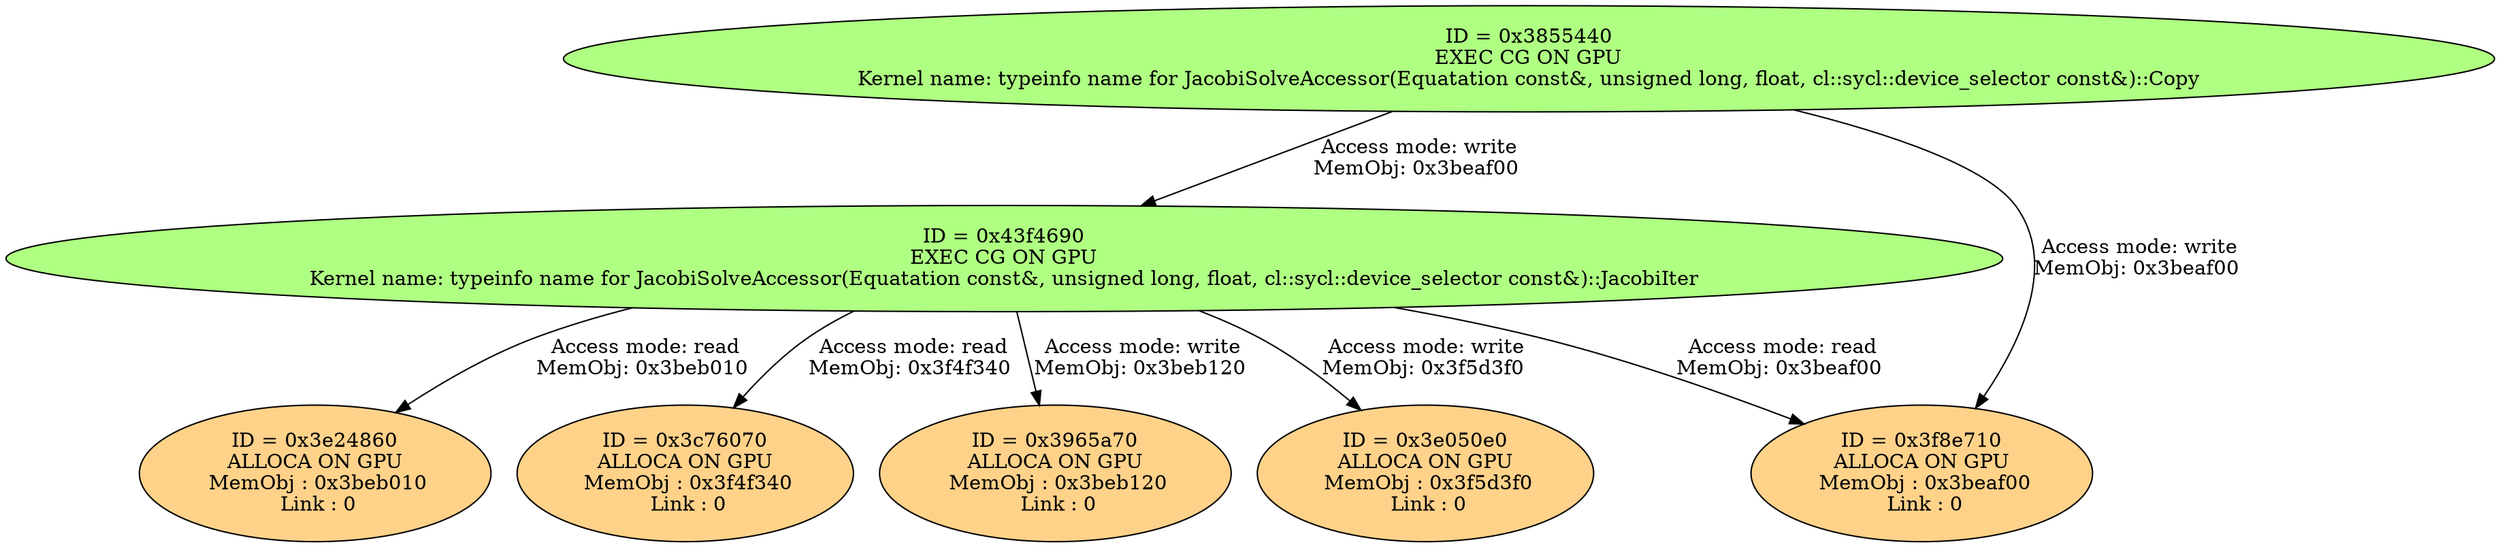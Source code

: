 strict digraph {
"0x3855440" [style=filled, fillcolor="#AFFF82", label="ID = 0x3855440\nEXEC CG ON GPU\nKernel name: typeinfo name for JacobiSolveAccessor(Equatation const&, unsigned long, float, cl::sycl::device_selector const&)::Copy\n"];
  "0x3855440" -> "0x43f4690" [ label = "Access mode: read\nMemObj: 0x3beb120 " ]
  "0x3855440" -> "0x3f8e710" [ label = "Access mode: write\nMemObj: 0x3beaf00 " ]
  "0x3855440" -> "0x43f4690" [ label = "Access mode: write\nMemObj: 0x3beaf00 " ]
"0x43f4690" [style=filled, fillcolor="#AFFF82", label="ID = 0x43f4690\nEXEC CG ON GPU\nKernel name: typeinfo name for JacobiSolveAccessor(Equatation const&, unsigned long, float, cl::sycl::device_selector const&)::JacobiIter\n"];
  "0x43f4690" -> "0x3e24860" [ label = "Access mode: read\nMemObj: 0x3beb010 " ]
  "0x43f4690" -> "0x3c76070" [ label = "Access mode: read\nMemObj: 0x3f4f340 " ]
  "0x43f4690" -> "0x3f8e710" [ label = "Access mode: read\nMemObj: 0x3beaf00 " ]
  "0x43f4690" -> "0x3965a70" [ label = "Access mode: write\nMemObj: 0x3beb120 " ]
  "0x43f4690" -> "0x3e050e0" [ label = "Access mode: write\nMemObj: 0x3f5d3f0 " ]
"0x3e24860" [style=filled, fillcolor="#FFD28A", label="ID = 0x3e24860\nALLOCA ON GPU\n MemObj : 0x3beb010\n Link : 0\n"];
"0x3c76070" [style=filled, fillcolor="#FFD28A", label="ID = 0x3c76070\nALLOCA ON GPU\n MemObj : 0x3f4f340\n Link : 0\n"];
"0x3f8e710" [style=filled, fillcolor="#FFD28A", label="ID = 0x3f8e710\nALLOCA ON GPU\n MemObj : 0x3beaf00\n Link : 0\n"];
"0x3965a70" [style=filled, fillcolor="#FFD28A", label="ID = 0x3965a70\nALLOCA ON GPU\n MemObj : 0x3beb120\n Link : 0\n"];
"0x3e050e0" [style=filled, fillcolor="#FFD28A", label="ID = 0x3e050e0\nALLOCA ON GPU\n MemObj : 0x3f5d3f0\n Link : 0\n"];
}
